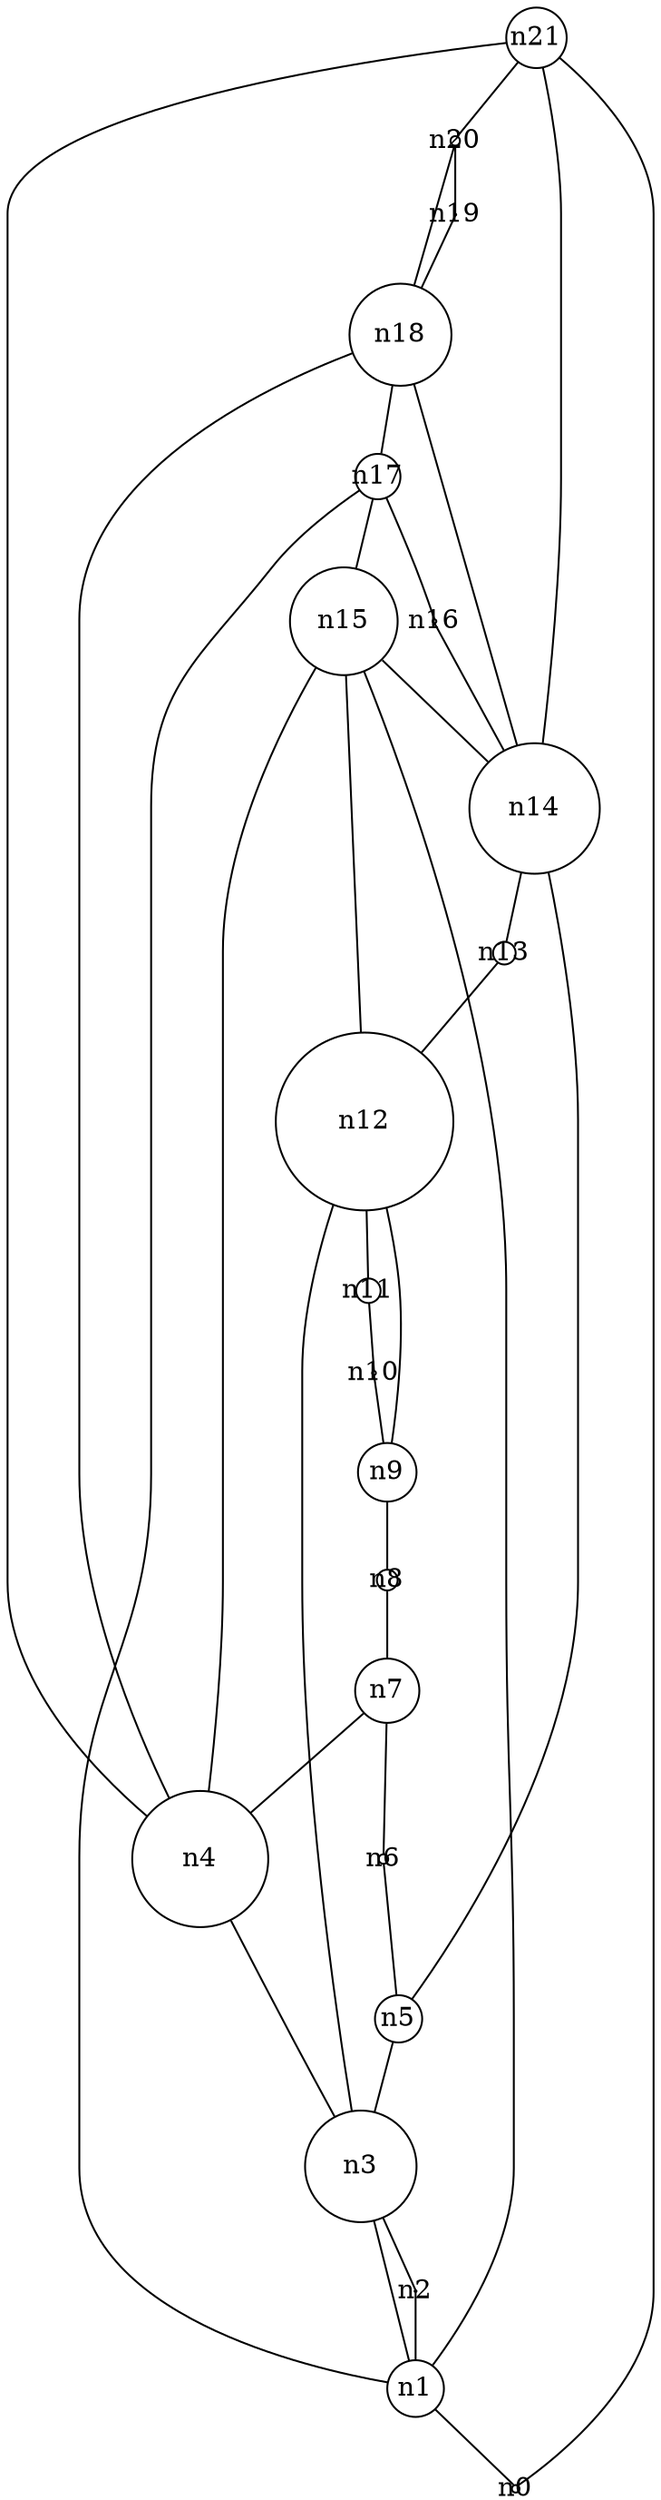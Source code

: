 graph geant {
	n0    [ fixedsize=true, height= 0.056973   , width= 0.056973   ] 
	n1    [ fixedsize=true, height= 0.4161	   , width= 0.4161   	    ] 
	n2    [ fixedsize=true, height= 0	   , width= 0	     	    ] 
	n3    [ fixedsize=true, height= 0.82115    , width= 0.82115  	    ] 
	n4    [ fixedsize=true, height= 0.99336    , width= 0.99336  	    ] 
	n5    [ fixedsize=true, height= 0.349301   , width= 0.349301 	    ] 
	n6    [ fixedsize=true, height= 0.067555   , width= 0.067555 	    ] 
	n7    [ fixedsize=true, height= 0.471621   , width= 0.471621 	    ] 
	n8    [ fixedsize=true, height= 0.157562   , width= 0.157562 	    ] 
	n9    [ fixedsize=true, height= 0.435063   , width= 0.435063 	    ] 
	n10   [ fixedsize=true, height= 0.0297619  , width= 0.0297619	    ] 
	n11   [ fixedsize=true, height= 0.183418   , width= 0.183418 	    ] 
	n12   [ fixedsize=true, height= 1.30208    , width= 1.30208  	    ] 
	n13   [ fixedsize=true, height= 0.163251   , width= 0.163251 	    ] 
	n14   [ fixedsize=true, height= 0.95653    , width= 0.95653  	    ] 
	n15   [ fixedsize=true, height= 0.79048    , width= 0.79048  	    ] 
	n16   [ fixedsize=true, height= 0.0272109  , width= 0.0272109	    ] 
	n17   [ fixedsize=true, height= 0.333574   , width= 0.333574 	    ] 
	n18   [ fixedsize=true, height= 0.748815   , width= 0.748815 	    ] 
	n19   [ fixedsize=true, height= 0	   , width= 0	     	    ] 
	n20   [ fixedsize=true, height= 0.0649095  , width= 0.0649095	    ] 
	n21   [ fixedsize=true, height= 0.440811   , width= 0.440811 	    ] 
	n1 -- n0			 
	n2 -- n1
	n3 -- n1
	n3 -- n2
	n4 -- n3
	n5 -- n3
	n6 -- n5
	n7 -- n4
	n7 -- n6
	n8 -- n7
	n9 -- n8
	n10 -- n9
	n11 -- n10
	n12 -- n3
	n12 -- n9
	n12 -- n11
	n13 -- n12
	n14 -- n5
	n14 -- n13
	n15 -- n1
	n15 -- n4
	n15 -- n12
	n15 -- n14
	n16 -- n14
	n17 -- n1
	n17 -- n15
	n17 -- n16
	n18 -- n4
	n18 -- n14
	n18 -- n17
	n19 -- n18
	n20 -- n18
	n20 -- n19
	n21 -- n0
	n21 -- n4
	n21 -- n14
	n21 -- n20
}




 
